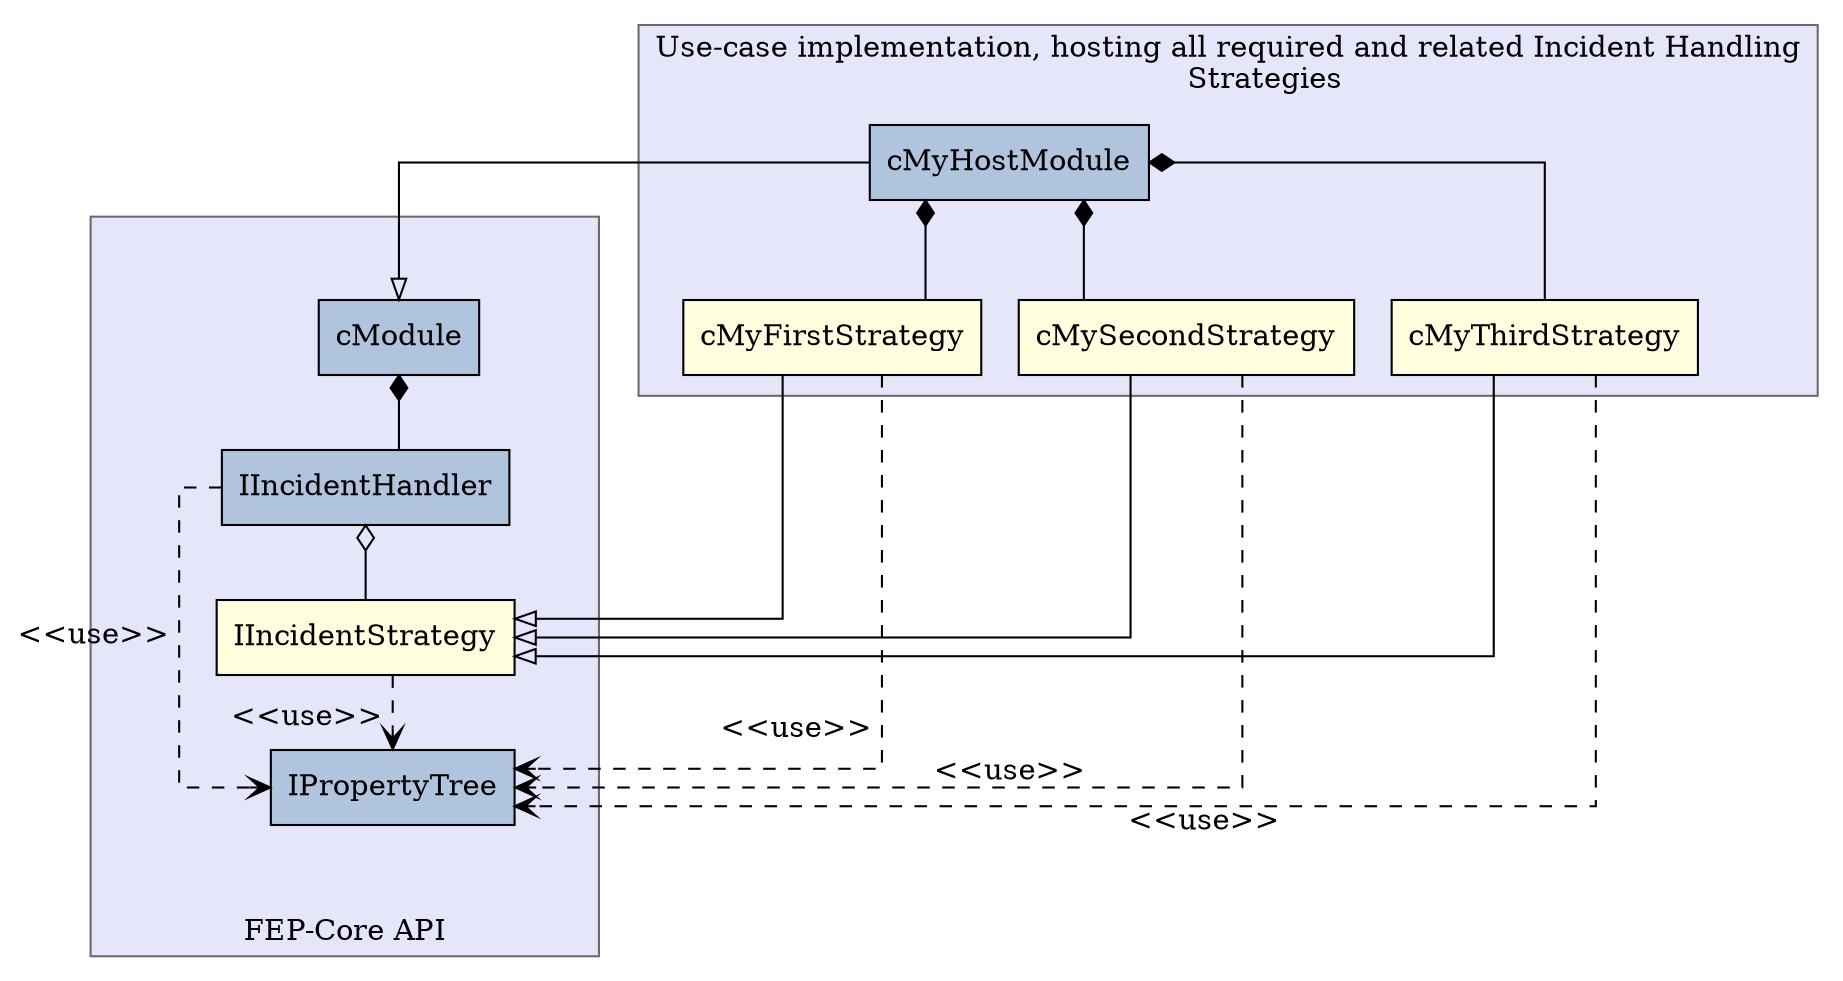 /**
 *
 * Image of the incident handler architecture
 *
 * @file
 * Copyright @ 2019 Audi AG. All rights reserved.
 * 
 *     This Source Code Form is subject to the terms of the Mozilla
 *     Public License, v. 2.0. If a copy of the MPL was not distributed
 *     with this file, You can obtain one at https://mozilla.org/MPL/2.0/.
 * 
 * If it is not possible or desirable to put the notice in a particular file, then
 * You may include the notice in a location (such as a LICENSE file in a
 * relevant directory) where a recipient would be likely to look for such a notice.
 * 
 * You may add additional accurate notices of copyright ownership.
 *
 */

digraph incident_handler_architecture{
    graph [splines=ortho]
    edge [dir="both"]
    node [shape="box", fillcolor="lightsteelblue", style="filled"]
    
    subgraph clusterUseCase {
        label = "Use-case implementation, hosting all required and related Incident Handling
        Strategies"
        margin = 10
        color = gray42
        bgcolor = lavender
        
        cMyHostModule [label="cMyHostModule"]
        cMyFirstStrategy [label="cMyFirstStrategy", fillcolor="lightyellow", style="filled"]
        cMySecondStrategy [label="cMySecondStrategy", fillcolor="lightyellow", style="filled"]
        cMyThirdStrategy [label="cMyThirdStrategy", fillcolor="lightyellow", style="filled"]
    }
    subgraph clusterFEPCoreAPI {
        label = "FEP-Core API"
        labelloc = "b"
        margin = 40
        color = gray42
        bgcolor = lavender
        IIncidentStrategy [label="IIncidentStrategy", fillcolor="lightyellow", style="filled"]
        IIncidentHandler [label="IIncidentHandler"]
        cModule [label="cModule"]
        IPropertyTree [label="IPropertyTree"]
    }
    
    // Implements
    edge [arrowhead = "onormal", arrowtail = "none"]
    cMyFirstStrategy -> IIncidentStrategy 
    cMySecondStrategy -> IIncidentStrategy 
    cMyThirdStrategy -> IIncidentStrategy 
    cMyHostModule -> cModule
    
    // Aggregation
    edge [arrowtail = "odiamond", arrowhead="none"]
    IIncidentHandler -> IIncidentStrategy
    
    // Komposition
    edge [arrowtail = "diamond", arrowhead="none"]
    cModule -> IIncidentHandler
    cMyHostModule -> cMyFirstStrategy
    cMyHostModule -> cMySecondStrategy
    cMyHostModule -> cMyThirdStrategy
    
    // Use
    edge [arrowhead = "ovee", arrowtail="none", style="dashed", xlabel=" <<use>> "]
    cMyFirstStrategy -> IPropertyTree
    cMySecondStrategy -> IPropertyTree
    cMyThirdStrategy -> IPropertyTree [xlabel="       <<use>>"]
    IIncidentStrategy -> IPropertyTree
    IIncidentHandler -> IPropertyTree
}
